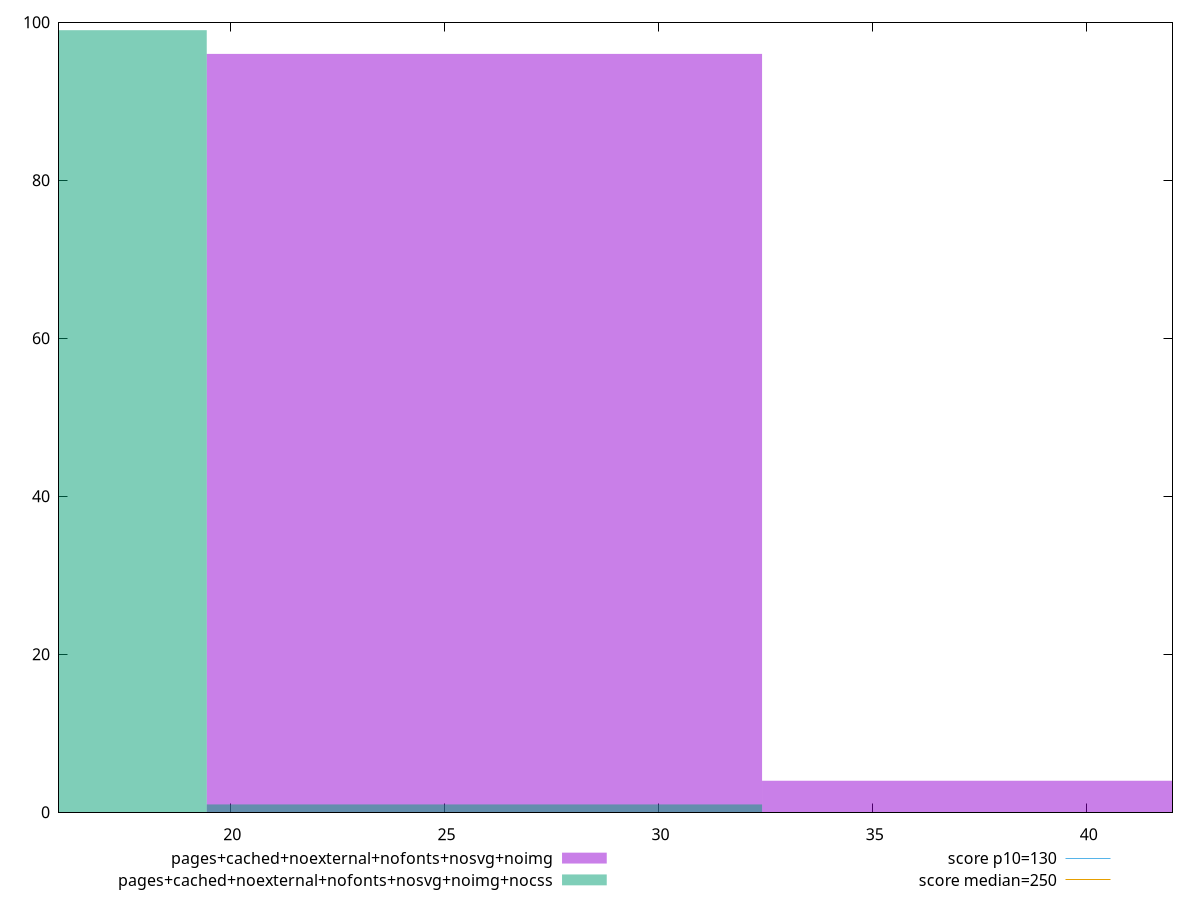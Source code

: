 reset

$pagesCachedNoexternalNofontsNosvgNoimg <<EOF
25.933106930266337 96
38.89966039539951 4
EOF

$pagesCachedNoexternalNofontsNosvgNoimgNocss <<EOF
12.966553465133169 99
25.933106930266337 1
EOF

set key outside below
set boxwidth 12.966553465133169
set xrange [16:42]
set yrange [0:100]
set style fill transparent solid 0.5 noborder

set parametric
set terminal svg size 640, 500 enhanced background rgb 'white'
set output "report_00007_2020-12-11T15:55:29.892Z/max-potential-fid/comparison/histogram/11_vs_12.svg"

plot $pagesCachedNoexternalNofontsNosvgNoimg title "pages+cached+noexternal+nofonts+nosvg+noimg" with boxes, \
     $pagesCachedNoexternalNofontsNosvgNoimgNocss title "pages+cached+noexternal+nofonts+nosvg+noimg+nocss" with boxes, \
     130,t title "score p10=130", \
     250,t title "score median=250"

reset
